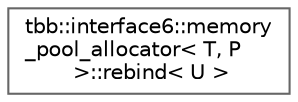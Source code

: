 digraph "类继承关系图"
{
 // LATEX_PDF_SIZE
  bgcolor="transparent";
  edge [fontname=Helvetica,fontsize=10,labelfontname=Helvetica,labelfontsize=10];
  node [fontname=Helvetica,fontsize=10,shape=box,height=0.2,width=0.4];
  rankdir="LR";
  Node0 [id="Node000000",label="tbb::interface6::memory\l_pool_allocator\< T, P\l \>::rebind\< U \>",height=0.2,width=0.4,color="grey40", fillcolor="white", style="filled",URL="$structtbb_1_1interface6_1_1memory__pool__allocator_1_1rebind.html",tooltip=" "];
}
